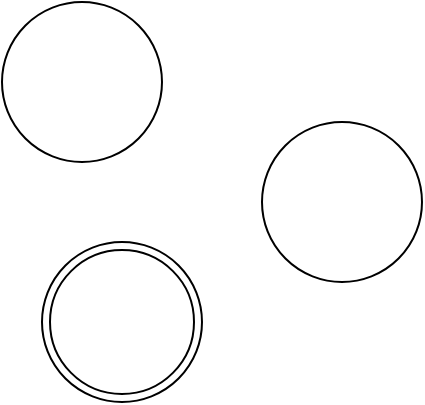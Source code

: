 <mxfile version="15.9.1" type="device"><diagram id="6a731a19-8d31-9384-78a2-239565b7b9f0" name="Page-1"><mxGraphModel dx="1715" dy="257" grid="1" gridSize="10" guides="1" tooltips="1" connect="1" arrows="1" fold="1" page="1" pageScale="1" pageWidth="1169" pageHeight="827" background="none" math="0" shadow="0"><root><mxCell id="0"/><mxCell id="1" parent="0"/><mxCell id="u6JhlBtEbPlgYFzR0YKT-1542" value="" style="ellipse;whiteSpace=wrap;html=1;aspect=fixed;" vertex="1" parent="1"><mxGeometry x="-230" y="200" width="80" height="80" as="geometry"/></mxCell><mxCell id="u6JhlBtEbPlgYFzR0YKT-1543" value="" style="ellipse;whiteSpace=wrap;html=1;aspect=fixed;" vertex="1" parent="1"><mxGeometry x="-100" y="260" width="80" height="80" as="geometry"/></mxCell><mxCell id="u6JhlBtEbPlgYFzR0YKT-1544" value="" style="ellipse;shape=doubleEllipse;whiteSpace=wrap;html=1;aspect=fixed;" vertex="1" parent="1"><mxGeometry x="-210" y="320" width="80" height="80" as="geometry"/></mxCell></root></mxGraphModel></diagram></mxfile>